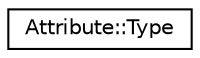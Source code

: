 digraph "Graphical Class Hierarchy"
{
  edge [fontname="Helvetica",fontsize="10",labelfontname="Helvetica",labelfontsize="10"];
  node [fontname="Helvetica",fontsize="10",shape=record];
  rankdir="LR";
  Node1 [label="Attribute::Type",height=0.2,width=0.4,color="black", fillcolor="white", style="filled",URL="$struct_attribute_1_1_type.html"];
}
